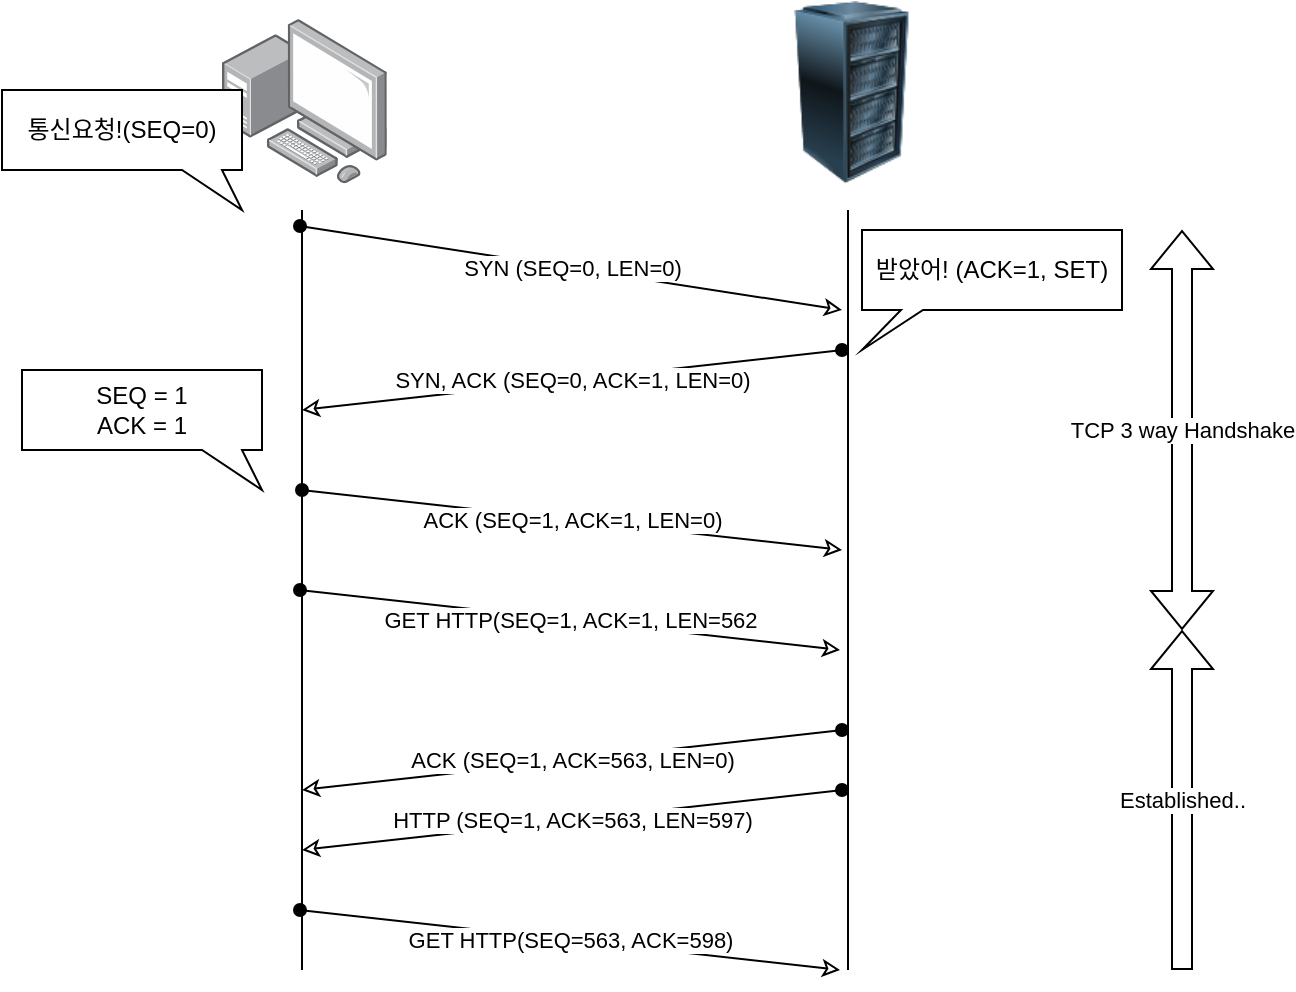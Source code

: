 <mxfile version="21.6.2" type="github">
  <diagram name="페이지-1" id="S2p8A8kheMnayFBUwqE5">
    <mxGraphModel dx="1004" dy="541" grid="1" gridSize="10" guides="1" tooltips="1" connect="1" arrows="1" fold="1" page="1" pageScale="1" pageWidth="827" pageHeight="1169" math="0" shadow="0">
      <root>
        <mxCell id="0" />
        <mxCell id="1" parent="0" />
        <mxCell id="E5zmH4e095wEZ5n24Ta5-1" value="" style="image;points=[];aspect=fixed;html=1;align=center;shadow=0;dashed=0;image=img/lib/allied_telesis/computer_and_terminals/Personal_Computer_with_Server.svg;" vertex="1" parent="1">
          <mxGeometry x="240" y="44.4" width="82.4" height="82.4" as="geometry" />
        </mxCell>
        <mxCell id="E5zmH4e095wEZ5n24Ta5-2" value="" style="image;html=1;image=img/lib/clip_art/computers/Server_Rack_128x128.png" vertex="1" parent="1">
          <mxGeometry x="510" y="35.6" width="90" height="91.2" as="geometry" />
        </mxCell>
        <mxCell id="E5zmH4e095wEZ5n24Ta5-3" value="" style="endArrow=none;html=1;rounded=0;" edge="1" parent="1">
          <mxGeometry width="50" height="50" relative="1" as="geometry">
            <mxPoint x="280" y="520" as="sourcePoint" />
            <mxPoint x="280" y="140" as="targetPoint" />
          </mxGeometry>
        </mxCell>
        <mxCell id="E5zmH4e095wEZ5n24Ta5-4" value="" style="endArrow=none;html=1;rounded=0;" edge="1" parent="1">
          <mxGeometry width="50" height="50" relative="1" as="geometry">
            <mxPoint x="553" y="520" as="sourcePoint" />
            <mxPoint x="553" y="140" as="targetPoint" />
          </mxGeometry>
        </mxCell>
        <mxCell id="E5zmH4e095wEZ5n24Ta5-5" value="SYN (SEQ=0, LEN=0)" style="endArrow=oval;html=1;rounded=0;targetPerimeterSpacing=2;sourcePerimeterSpacing=2;startArrow=classic;startFill=0;endFill=1;" edge="1" parent="1">
          <mxGeometry width="50" height="50" relative="1" as="geometry">
            <mxPoint x="550" y="190" as="sourcePoint" />
            <mxPoint x="279" y="148" as="targetPoint" />
          </mxGeometry>
        </mxCell>
        <mxCell id="E5zmH4e095wEZ5n24Ta5-6" value="SYN, ACK (SEQ=0, ACK=1, LEN=0)" style="endArrow=classic;html=1;rounded=0;targetPerimeterSpacing=2;sourcePerimeterSpacing=2;startArrow=oval;startFill=1;endFill=0;" edge="1" parent="1">
          <mxGeometry width="50" height="50" relative="1" as="geometry">
            <mxPoint x="550" y="210" as="sourcePoint" />
            <mxPoint x="280" y="240" as="targetPoint" />
          </mxGeometry>
        </mxCell>
        <mxCell id="E5zmH4e095wEZ5n24Ta5-7" value="ACK (SEQ=1, ACK=1, LEN=0)" style="endArrow=oval;html=1;rounded=0;targetPerimeterSpacing=2;sourcePerimeterSpacing=2;startArrow=classic;startFill=0;endFill=1;" edge="1" parent="1">
          <mxGeometry width="50" height="50" relative="1" as="geometry">
            <mxPoint x="550" y="310" as="sourcePoint" />
            <mxPoint x="280" y="280" as="targetPoint" />
            <mxPoint as="offset" />
          </mxGeometry>
        </mxCell>
        <mxCell id="E5zmH4e095wEZ5n24Ta5-8" value="GET HTTP(SEQ=1, ACK=1, LEN=562" style="endArrow=oval;html=1;rounded=0;targetPerimeterSpacing=2;sourcePerimeterSpacing=2;startArrow=classic;startFill=0;endFill=1;" edge="1" parent="1">
          <mxGeometry width="50" height="50" relative="1" as="geometry">
            <mxPoint x="549" y="360" as="sourcePoint" />
            <mxPoint x="279" y="330" as="targetPoint" />
            <mxPoint as="offset" />
          </mxGeometry>
        </mxCell>
        <mxCell id="E5zmH4e095wEZ5n24Ta5-9" value="받았어! (ACK=1, SET)" style="shape=callout;whiteSpace=wrap;html=1;perimeter=calloutPerimeter;position2=0;size=20;position=0.15;base=11;" vertex="1" parent="1">
          <mxGeometry x="560" y="150" width="130" height="60" as="geometry" />
        </mxCell>
        <mxCell id="E5zmH4e095wEZ5n24Ta5-10" value="통신요청!(SEQ=0)" style="shape=callout;whiteSpace=wrap;html=1;perimeter=calloutPerimeter;position2=1;size=20;position=0.75;base=20;" vertex="1" parent="1">
          <mxGeometry x="130" y="80" width="120" height="60" as="geometry" />
        </mxCell>
        <mxCell id="E5zmH4e095wEZ5n24Ta5-11" value="SEQ = 1&lt;br&gt;ACK = 1" style="shape=callout;whiteSpace=wrap;html=1;perimeter=calloutPerimeter;position2=1;size=20;position=0.75;base=20;" vertex="1" parent="1">
          <mxGeometry x="140" y="220" width="120" height="60" as="geometry" />
        </mxCell>
        <mxCell id="E5zmH4e095wEZ5n24Ta5-12" value="TCP 3 way Handshake" style="shape=flexArrow;endArrow=classic;startArrow=classic;html=1;rounded=0;" edge="1" parent="1">
          <mxGeometry width="100" height="100" relative="1" as="geometry">
            <mxPoint x="720" y="350" as="sourcePoint" />
            <mxPoint x="720" y="150" as="targetPoint" />
          </mxGeometry>
        </mxCell>
        <mxCell id="E5zmH4e095wEZ5n24Ta5-13" value="Established.." style="shape=flexArrow;endArrow=classic;html=1;rounded=0;" edge="1" parent="1">
          <mxGeometry width="50" height="50" relative="1" as="geometry">
            <mxPoint x="720" y="520" as="sourcePoint" />
            <mxPoint x="720" y="350" as="targetPoint" />
          </mxGeometry>
        </mxCell>
        <mxCell id="E5zmH4e095wEZ5n24Ta5-14" value="ACK (SEQ=1, ACK=563, LEN=0)" style="endArrow=classic;html=1;rounded=0;targetPerimeterSpacing=2;sourcePerimeterSpacing=2;startArrow=oval;startFill=1;endFill=0;" edge="1" parent="1">
          <mxGeometry x="0.001" width="50" height="50" relative="1" as="geometry">
            <mxPoint x="550" y="400" as="sourcePoint" />
            <mxPoint x="280" y="430" as="targetPoint" />
            <mxPoint as="offset" />
          </mxGeometry>
        </mxCell>
        <mxCell id="E5zmH4e095wEZ5n24Ta5-15" value="HTTP (SEQ=1, ACK=563, LEN=597)" style="endArrow=classic;html=1;rounded=0;targetPerimeterSpacing=2;sourcePerimeterSpacing=2;startArrow=oval;startFill=1;endFill=0;" edge="1" parent="1">
          <mxGeometry width="50" height="50" relative="1" as="geometry">
            <mxPoint x="550" y="430" as="sourcePoint" />
            <mxPoint x="280" y="460" as="targetPoint" />
          </mxGeometry>
        </mxCell>
        <mxCell id="E5zmH4e095wEZ5n24Ta5-16" value="GET HTTP(SEQ=563, ACK=598)" style="endArrow=oval;html=1;rounded=0;targetPerimeterSpacing=2;sourcePerimeterSpacing=2;startArrow=classic;startFill=0;endFill=1;" edge="1" parent="1">
          <mxGeometry width="50" height="50" relative="1" as="geometry">
            <mxPoint x="549" y="520" as="sourcePoint" />
            <mxPoint x="279" y="490" as="targetPoint" />
            <mxPoint as="offset" />
          </mxGeometry>
        </mxCell>
      </root>
    </mxGraphModel>
  </diagram>
</mxfile>
